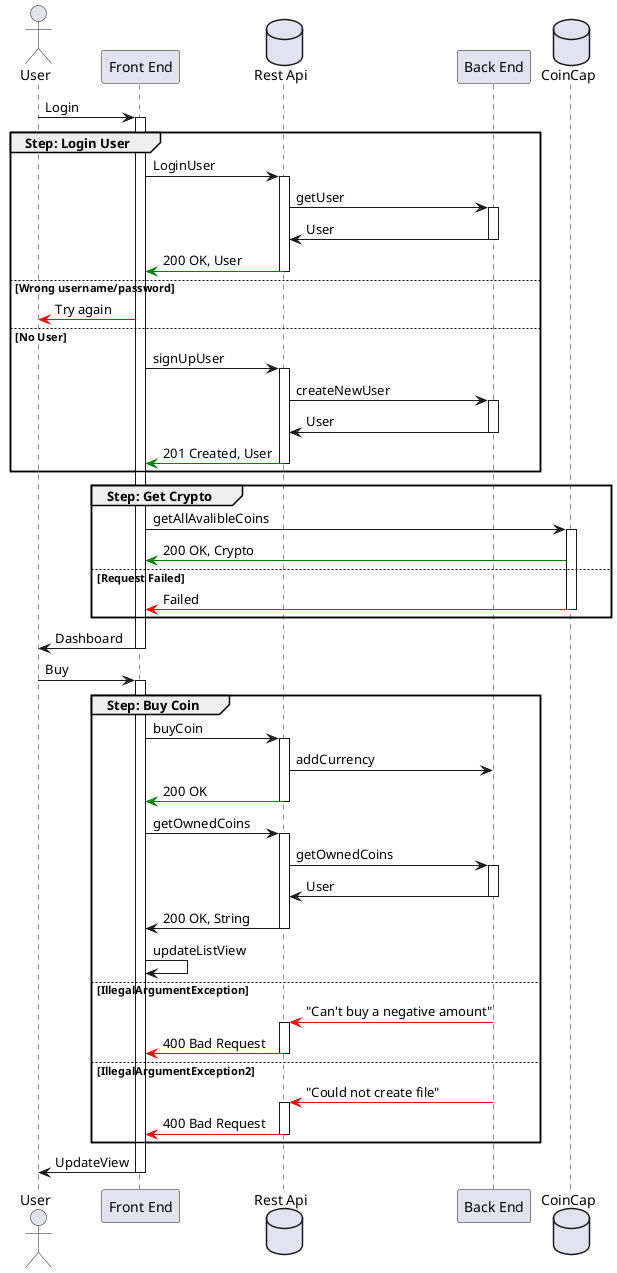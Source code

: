 @startuml Cryptocojo

'? Hvordan se preview av diagrammet?
'* Hvis du har plantUML extension kan du trykke option + D.
'* Eller gå i command palett og skrive Preview Current Diagram

actor "User" as Webuser
participant "Front End" as Frontend
database "Rest Api" as RestApi
participant "Back End" as Backend
database "CoinCap" as Api 

Webuser -> Frontend ++ : Login
group Step: Login User
Frontend -> RestApi ++ : LoginUser
RestApi -> Backend ++ : getUser
Backend -> RestApi -- : User
RestApi -[#Green]> Frontend -- : 200 OK, User
else Wrong username/password
Frontend -[#Red]> Webuser : Try again
else No User
Frontend -> RestApi ++ : signUpUser
RestApi -> Backend ++ : createNewUser
Backend -> RestApi -- : User
RestApi -[#Green]> Frontend -- : 201 Created, User
end

group Step: Get Crypto
Frontend -> Api ++ : getAllAvalibleCoins
Api -[#Green]> Frontend : 200 OK, Crypto
else Request Failed
Api -[#Red]> Frontend -- : Failed
end
Frontend -> Webuser -- : Dashboard 

Webuser -> Frontend ++ : Buy
group Step: Buy Coin
Frontend -> RestApi ++ : buyCoin
RestApi -> Backend : addCurrency
RestApi -[#Green]> Frontend -- : 200 OK
Frontend -> RestApi ++ : getOwnedCoins
RestApi -> Backend ++ : getOwnedCoins
Backend -> RestApi -- : User
RestApi -> Frontend -- : 200 OK, String
Frontend -> Frontend : updateListView
else IllegalArgumentException 
Backend -[#Red]> RestApi  ++ : "Can't buy a negative amount"
RestApi -[#Red]> Frontend -- : 400 Bad Request
else IllegalArgumentException2
Backend -[#Red]> RestApi ++ : "Could not create file"
RestApi -[#Red]> Frontend -- : 400 Bad Request
end
Frontend -> Webuser -- : UpdateView

@endumls

